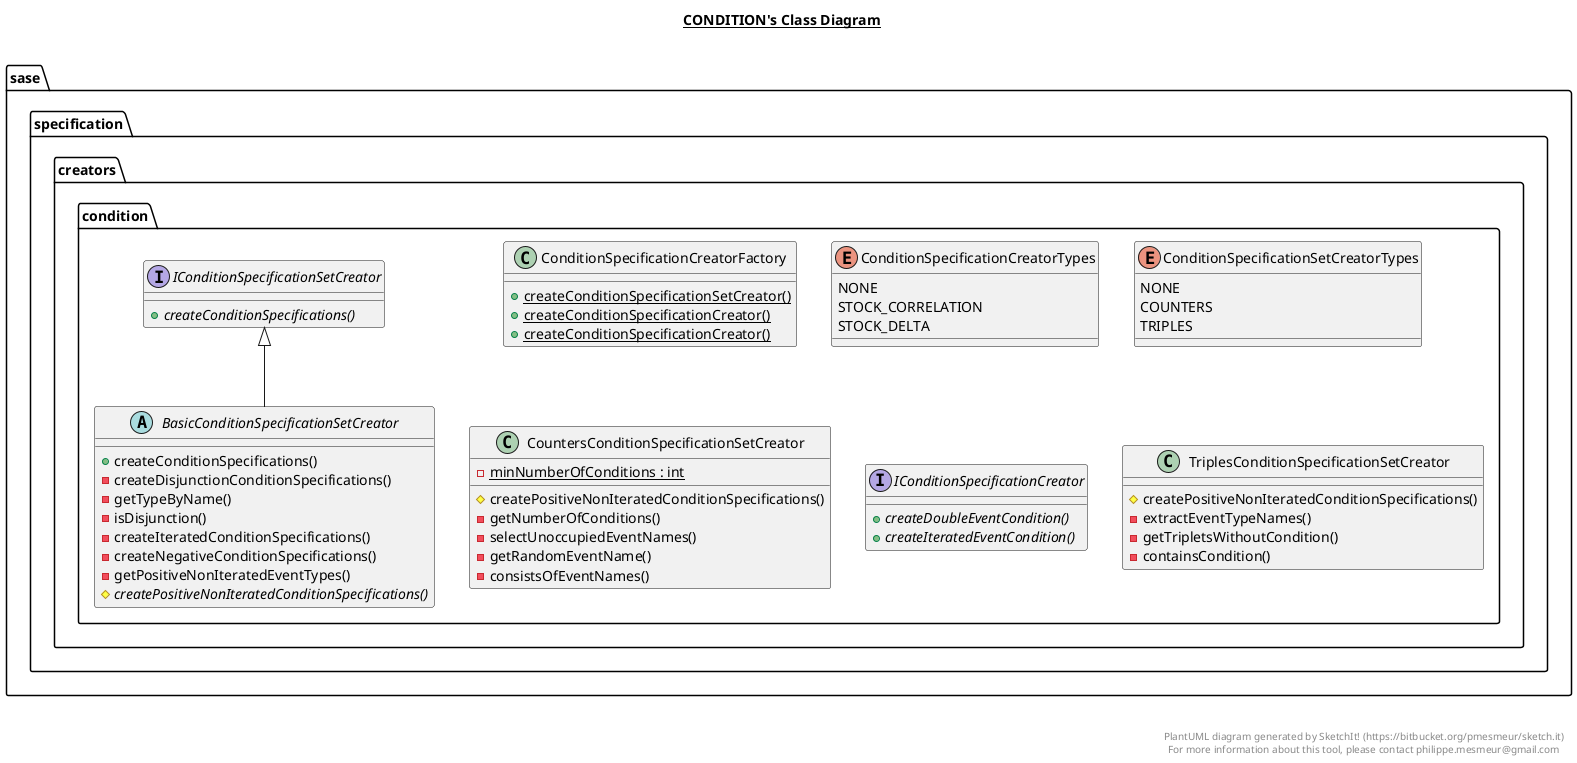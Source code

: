 @startuml

title __CONDITION's Class Diagram__\n

  package sase.specification {
    package sase.specification.creators {
      package sase.specification.creators.condition {
        abstract class BasicConditionSpecificationSetCreator {
            + createConditionSpecifications()
            - createDisjunctionConditionSpecifications()
            - getTypeByName()
            - isDisjunction()
            - createIteratedConditionSpecifications()
            - createNegativeConditionSpecifications()
            - getPositiveNonIteratedEventTypes()
            {abstract} # createPositiveNonIteratedConditionSpecifications()
        }
      }
    }
  }
  

  package sase.specification {
    package sase.specification.creators {
      package sase.specification.creators.condition {
        class ConditionSpecificationCreatorFactory {
            {static} + createConditionSpecificationSetCreator()
            {static} + createConditionSpecificationCreator()
            {static} + createConditionSpecificationCreator()
        }
      }
    }
  }
  

  package sase.specification {
    package sase.specification.creators {
      package sase.specification.creators.condition {
        enum ConditionSpecificationCreatorTypes {
          NONE
          STOCK_CORRELATION
          STOCK_DELTA
        }
      }
    }
  }
  

  package sase.specification {
    package sase.specification.creators {
      package sase.specification.creators.condition {
        enum ConditionSpecificationSetCreatorTypes {
          NONE
          COUNTERS
          TRIPLES
        }
      }
    }
  }
  

  package sase.specification {
    package sase.specification.creators {
      package sase.specification.creators.condition {
        class CountersConditionSpecificationSetCreator {
            {static} - minNumberOfConditions : int
            # createPositiveNonIteratedConditionSpecifications()
            - getNumberOfConditions()
            - selectUnoccupiedEventNames()
            - getRandomEventName()
            - consistsOfEventNames()
        }
      }
    }
  }
  

  package sase.specification {
    package sase.specification.creators {
      package sase.specification.creators.condition {
        interface IConditionSpecificationCreator {
            {abstract} + createDoubleEventCondition()
            {abstract} + createIteratedEventCondition()
        }
      }
    }
  }
  

  package sase.specification {
    package sase.specification.creators {
      package sase.specification.creators.condition {
        interface IConditionSpecificationSetCreator {
            {abstract} + createConditionSpecifications()
        }
      }
    }
  }
  

  package sase.specification {
    package sase.specification.creators {
      package sase.specification.creators.condition {
        class TriplesConditionSpecificationSetCreator {
            # createPositiveNonIteratedConditionSpecifications()
            - extractEventTypeNames()
            - getTripletsWithoutCondition()
            - containsCondition()
        }
      }
    }
  }
  

  BasicConditionSpecificationSetCreator -up-|> IConditionSpecificationSetCreator


right footer


PlantUML diagram generated by SketchIt! (https://bitbucket.org/pmesmeur/sketch.it)
For more information about this tool, please contact philippe.mesmeur@gmail.com
endfooter

@enduml

